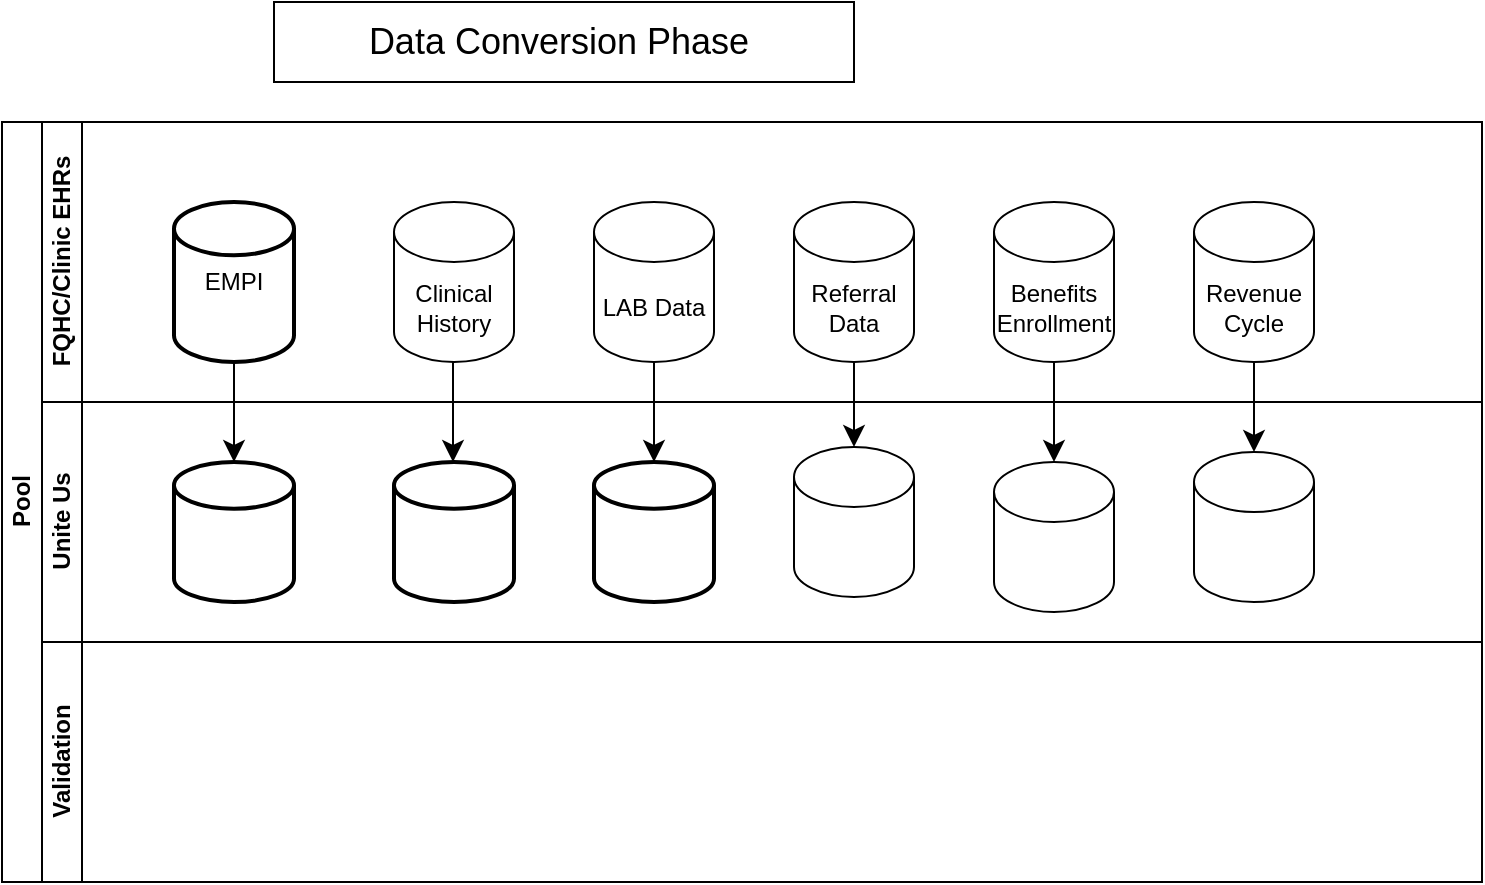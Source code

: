 <mxfile version="24.7.7">
  <diagram id="prtHgNgQTEPvFCAcTncT" name="Page-1">
    <mxGraphModel dx="1050" dy="522" grid="1" gridSize="10" guides="1" tooltips="1" connect="1" arrows="1" fold="1" page="1" pageScale="1" pageWidth="827" pageHeight="1169" math="0" shadow="0">
      <root>
        <mxCell id="0" />
        <mxCell id="1" parent="0" />
        <mxCell id="dNxyNK7c78bLwvsdeMH5-19" value="Pool" style="swimlane;html=1;childLayout=stackLayout;resizeParent=1;resizeParentMax=0;horizontal=0;startSize=20;horizontalStack=0;flipV=1;" parent="1" vertex="1">
          <mxGeometry x="44" y="70" width="740" height="380" as="geometry" />
        </mxCell>
        <mxCell id="dNxyNK7c78bLwvsdeMH5-20" value="FQHC/Clinic EHRs" style="swimlane;html=1;startSize=20;horizontal=0;flipV=1;" parent="dNxyNK7c78bLwvsdeMH5-19" vertex="1">
          <mxGeometry x="20" width="720" height="140" as="geometry" />
        </mxCell>
        <mxCell id="S201DooarEhmQx4RyBzS-5" value="EMPI" style="strokeWidth=2;html=1;shape=mxgraph.flowchart.database;whiteSpace=wrap;" vertex="1" parent="dNxyNK7c78bLwvsdeMH5-20">
          <mxGeometry x="66" y="40" width="60" height="80" as="geometry" />
        </mxCell>
        <mxCell id="S201DooarEhmQx4RyBzS-8" value="Clinical History" style="shape=cylinder3;whiteSpace=wrap;html=1;boundedLbl=1;backgroundOutline=1;size=15;" vertex="1" parent="dNxyNK7c78bLwvsdeMH5-20">
          <mxGeometry x="176" y="40" width="60" height="80" as="geometry" />
        </mxCell>
        <mxCell id="S201DooarEhmQx4RyBzS-9" value="LAB Data" style="shape=cylinder3;whiteSpace=wrap;html=1;boundedLbl=1;backgroundOutline=1;size=15;" vertex="1" parent="dNxyNK7c78bLwvsdeMH5-20">
          <mxGeometry x="276" y="40" width="60" height="80" as="geometry" />
        </mxCell>
        <mxCell id="S201DooarEhmQx4RyBzS-10" value="Referral Data" style="shape=cylinder3;whiteSpace=wrap;html=1;boundedLbl=1;backgroundOutline=1;size=15;" vertex="1" parent="dNxyNK7c78bLwvsdeMH5-20">
          <mxGeometry x="376" y="40" width="60" height="80" as="geometry" />
        </mxCell>
        <mxCell id="S201DooarEhmQx4RyBzS-12" value="Benefits&lt;div&gt;Enrollment&lt;/div&gt;" style="shape=cylinder3;whiteSpace=wrap;html=1;boundedLbl=1;backgroundOutline=1;size=15;" vertex="1" parent="dNxyNK7c78bLwvsdeMH5-20">
          <mxGeometry x="476" y="40" width="60" height="80" as="geometry" />
        </mxCell>
        <mxCell id="S201DooarEhmQx4RyBzS-14" value="Revenue Cycle" style="shape=cylinder3;whiteSpace=wrap;html=1;boundedLbl=1;backgroundOutline=1;size=15;" vertex="1" parent="dNxyNK7c78bLwvsdeMH5-20">
          <mxGeometry x="576" y="40" width="60" height="80" as="geometry" />
        </mxCell>
        <mxCell id="S201DooarEhmQx4RyBzS-20" value="" style="edgeStyle=elbowEdgeStyle;elbow=horizontal;endArrow=classic;html=1;curved=0;rounded=0;endSize=8;startSize=8;entryX=0.5;entryY=0;entryDx=0;entryDy=0;entryPerimeter=0;" edge="1" parent="dNxyNK7c78bLwvsdeMH5-20" source="S201DooarEhmQx4RyBzS-12">
          <mxGeometry width="50" height="50" relative="1" as="geometry">
            <mxPoint x="505.5" y="120" as="sourcePoint" />
            <mxPoint x="505.5" y="170" as="targetPoint" />
            <Array as="points">
              <mxPoint x="506" y="170" />
            </Array>
          </mxGeometry>
        </mxCell>
        <mxCell id="dNxyNK7c78bLwvsdeMH5-21" value="Unite Us" style="swimlane;html=1;startSize=20;horizontal=0;" parent="dNxyNK7c78bLwvsdeMH5-19" vertex="1">
          <mxGeometry x="20" y="140" width="720" height="120" as="geometry" />
        </mxCell>
        <mxCell id="S201DooarEhmQx4RyBzS-4" value="" style="strokeWidth=2;html=1;shape=mxgraph.flowchart.database;whiteSpace=wrap;" vertex="1" parent="dNxyNK7c78bLwvsdeMH5-21">
          <mxGeometry x="66" y="30" width="60" height="70" as="geometry" />
        </mxCell>
        <mxCell id="S201DooarEhmQx4RyBzS-3" value="" style="strokeWidth=2;html=1;shape=mxgraph.flowchart.database;whiteSpace=wrap;" vertex="1" parent="dNxyNK7c78bLwvsdeMH5-21">
          <mxGeometry x="176" y="30" width="60" height="70" as="geometry" />
        </mxCell>
        <mxCell id="S201DooarEhmQx4RyBzS-2" value="" style="strokeWidth=2;html=1;shape=mxgraph.flowchart.database;whiteSpace=wrap;" vertex="1" parent="dNxyNK7c78bLwvsdeMH5-21">
          <mxGeometry x="276" y="30" width="60" height="70" as="geometry" />
        </mxCell>
        <mxCell id="S201DooarEhmQx4RyBzS-11" value="" style="shape=cylinder3;whiteSpace=wrap;html=1;boundedLbl=1;backgroundOutline=1;size=15;" vertex="1" parent="dNxyNK7c78bLwvsdeMH5-21">
          <mxGeometry x="376" y="22.5" width="60" height="75" as="geometry" />
        </mxCell>
        <mxCell id="S201DooarEhmQx4RyBzS-13" value="" style="shape=cylinder3;whiteSpace=wrap;html=1;boundedLbl=1;backgroundOutline=1;size=15;" vertex="1" parent="dNxyNK7c78bLwvsdeMH5-21">
          <mxGeometry x="476" y="30" width="60" height="75" as="geometry" />
        </mxCell>
        <mxCell id="S201DooarEhmQx4RyBzS-15" value="" style="shape=cylinder3;whiteSpace=wrap;html=1;boundedLbl=1;backgroundOutline=1;size=15;" vertex="1" parent="dNxyNK7c78bLwvsdeMH5-21">
          <mxGeometry x="576" y="25" width="60" height="75" as="geometry" />
        </mxCell>
        <mxCell id="dNxyNK7c78bLwvsdeMH5-22" value="Validation" style="swimlane;html=1;startSize=20;horizontal=0;" parent="dNxyNK7c78bLwvsdeMH5-19" vertex="1">
          <mxGeometry x="20" y="260" width="720" height="120" as="geometry" />
        </mxCell>
        <mxCell id="S201DooarEhmQx4RyBzS-16" value="" style="edgeStyle=elbowEdgeStyle;elbow=horizontal;endArrow=classic;html=1;curved=0;rounded=0;endSize=8;startSize=8;entryX=0.5;entryY=0;entryDx=0;entryDy=0;entryPerimeter=0;exitX=0.5;exitY=1;exitDx=0;exitDy=0;exitPerimeter=0;" edge="1" parent="dNxyNK7c78bLwvsdeMH5-19" source="S201DooarEhmQx4RyBzS-5" target="S201DooarEhmQx4RyBzS-4">
          <mxGeometry width="50" height="50" relative="1" as="geometry">
            <mxPoint x="106" y="120" as="sourcePoint" />
            <mxPoint x="156" y="70" as="targetPoint" />
          </mxGeometry>
        </mxCell>
        <mxCell id="S201DooarEhmQx4RyBzS-17" value="" style="edgeStyle=elbowEdgeStyle;elbow=horizontal;endArrow=classic;html=1;curved=0;rounded=0;endSize=8;startSize=8;entryX=0.492;entryY=0;entryDx=0;entryDy=0;entryPerimeter=0;" edge="1" parent="dNxyNK7c78bLwvsdeMH5-19" source="S201DooarEhmQx4RyBzS-8" target="S201DooarEhmQx4RyBzS-3">
          <mxGeometry width="50" height="50" relative="1" as="geometry">
            <mxPoint x="225.5" y="120" as="sourcePoint" />
            <mxPoint x="225.5" y="170" as="targetPoint" />
          </mxGeometry>
        </mxCell>
        <mxCell id="S201DooarEhmQx4RyBzS-18" value="" style="edgeStyle=elbowEdgeStyle;elbow=horizontal;endArrow=classic;html=1;curved=0;rounded=0;endSize=8;startSize=8;" edge="1" parent="dNxyNK7c78bLwvsdeMH5-19" source="S201DooarEhmQx4RyBzS-9" target="S201DooarEhmQx4RyBzS-2">
          <mxGeometry width="50" height="50" relative="1" as="geometry">
            <mxPoint x="325.5" y="120" as="sourcePoint" />
            <mxPoint x="325.5" y="170" as="targetPoint" />
          </mxGeometry>
        </mxCell>
        <mxCell id="S201DooarEhmQx4RyBzS-19" value="" style="edgeStyle=elbowEdgeStyle;elbow=horizontal;endArrow=classic;html=1;curved=0;rounded=0;endSize=8;startSize=8;entryX=0.5;entryY=0;entryDx=0;entryDy=0;entryPerimeter=0;" edge="1" parent="dNxyNK7c78bLwvsdeMH5-19" source="S201DooarEhmQx4RyBzS-10" target="S201DooarEhmQx4RyBzS-11">
          <mxGeometry width="50" height="50" relative="1" as="geometry">
            <mxPoint x="425.5" y="120" as="sourcePoint" />
            <mxPoint x="425.5" y="170" as="targetPoint" />
          </mxGeometry>
        </mxCell>
        <mxCell id="S201DooarEhmQx4RyBzS-23" value="" style="edgeStyle=elbowEdgeStyle;elbow=horizontal;endArrow=classic;html=1;curved=0;rounded=0;endSize=8;startSize=8;" edge="1" parent="dNxyNK7c78bLwvsdeMH5-19" source="S201DooarEhmQx4RyBzS-14" target="S201DooarEhmQx4RyBzS-15">
          <mxGeometry width="50" height="50" relative="1" as="geometry">
            <mxPoint x="625.5" y="120" as="sourcePoint" />
            <mxPoint x="625.5" y="170" as="targetPoint" />
          </mxGeometry>
        </mxCell>
        <mxCell id="S201DooarEhmQx4RyBzS-7" value="Data Conversion Phase&amp;nbsp;" style="rounded=0;whiteSpace=wrap;html=1;fontSize=18;" vertex="1" parent="1">
          <mxGeometry x="180" y="10" width="290" height="40" as="geometry" />
        </mxCell>
      </root>
    </mxGraphModel>
  </diagram>
</mxfile>

